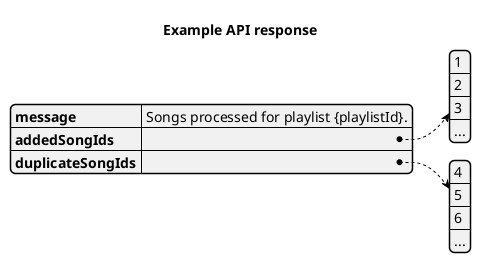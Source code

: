 @startjson

title Example API response

{
  "message": "Songs processed for playlist {playlistId}.",
  "addedSongIds": [1,2,3, "..."],
  "duplicateSongIds": [4, 5, 6, "..."]
}

@endjson